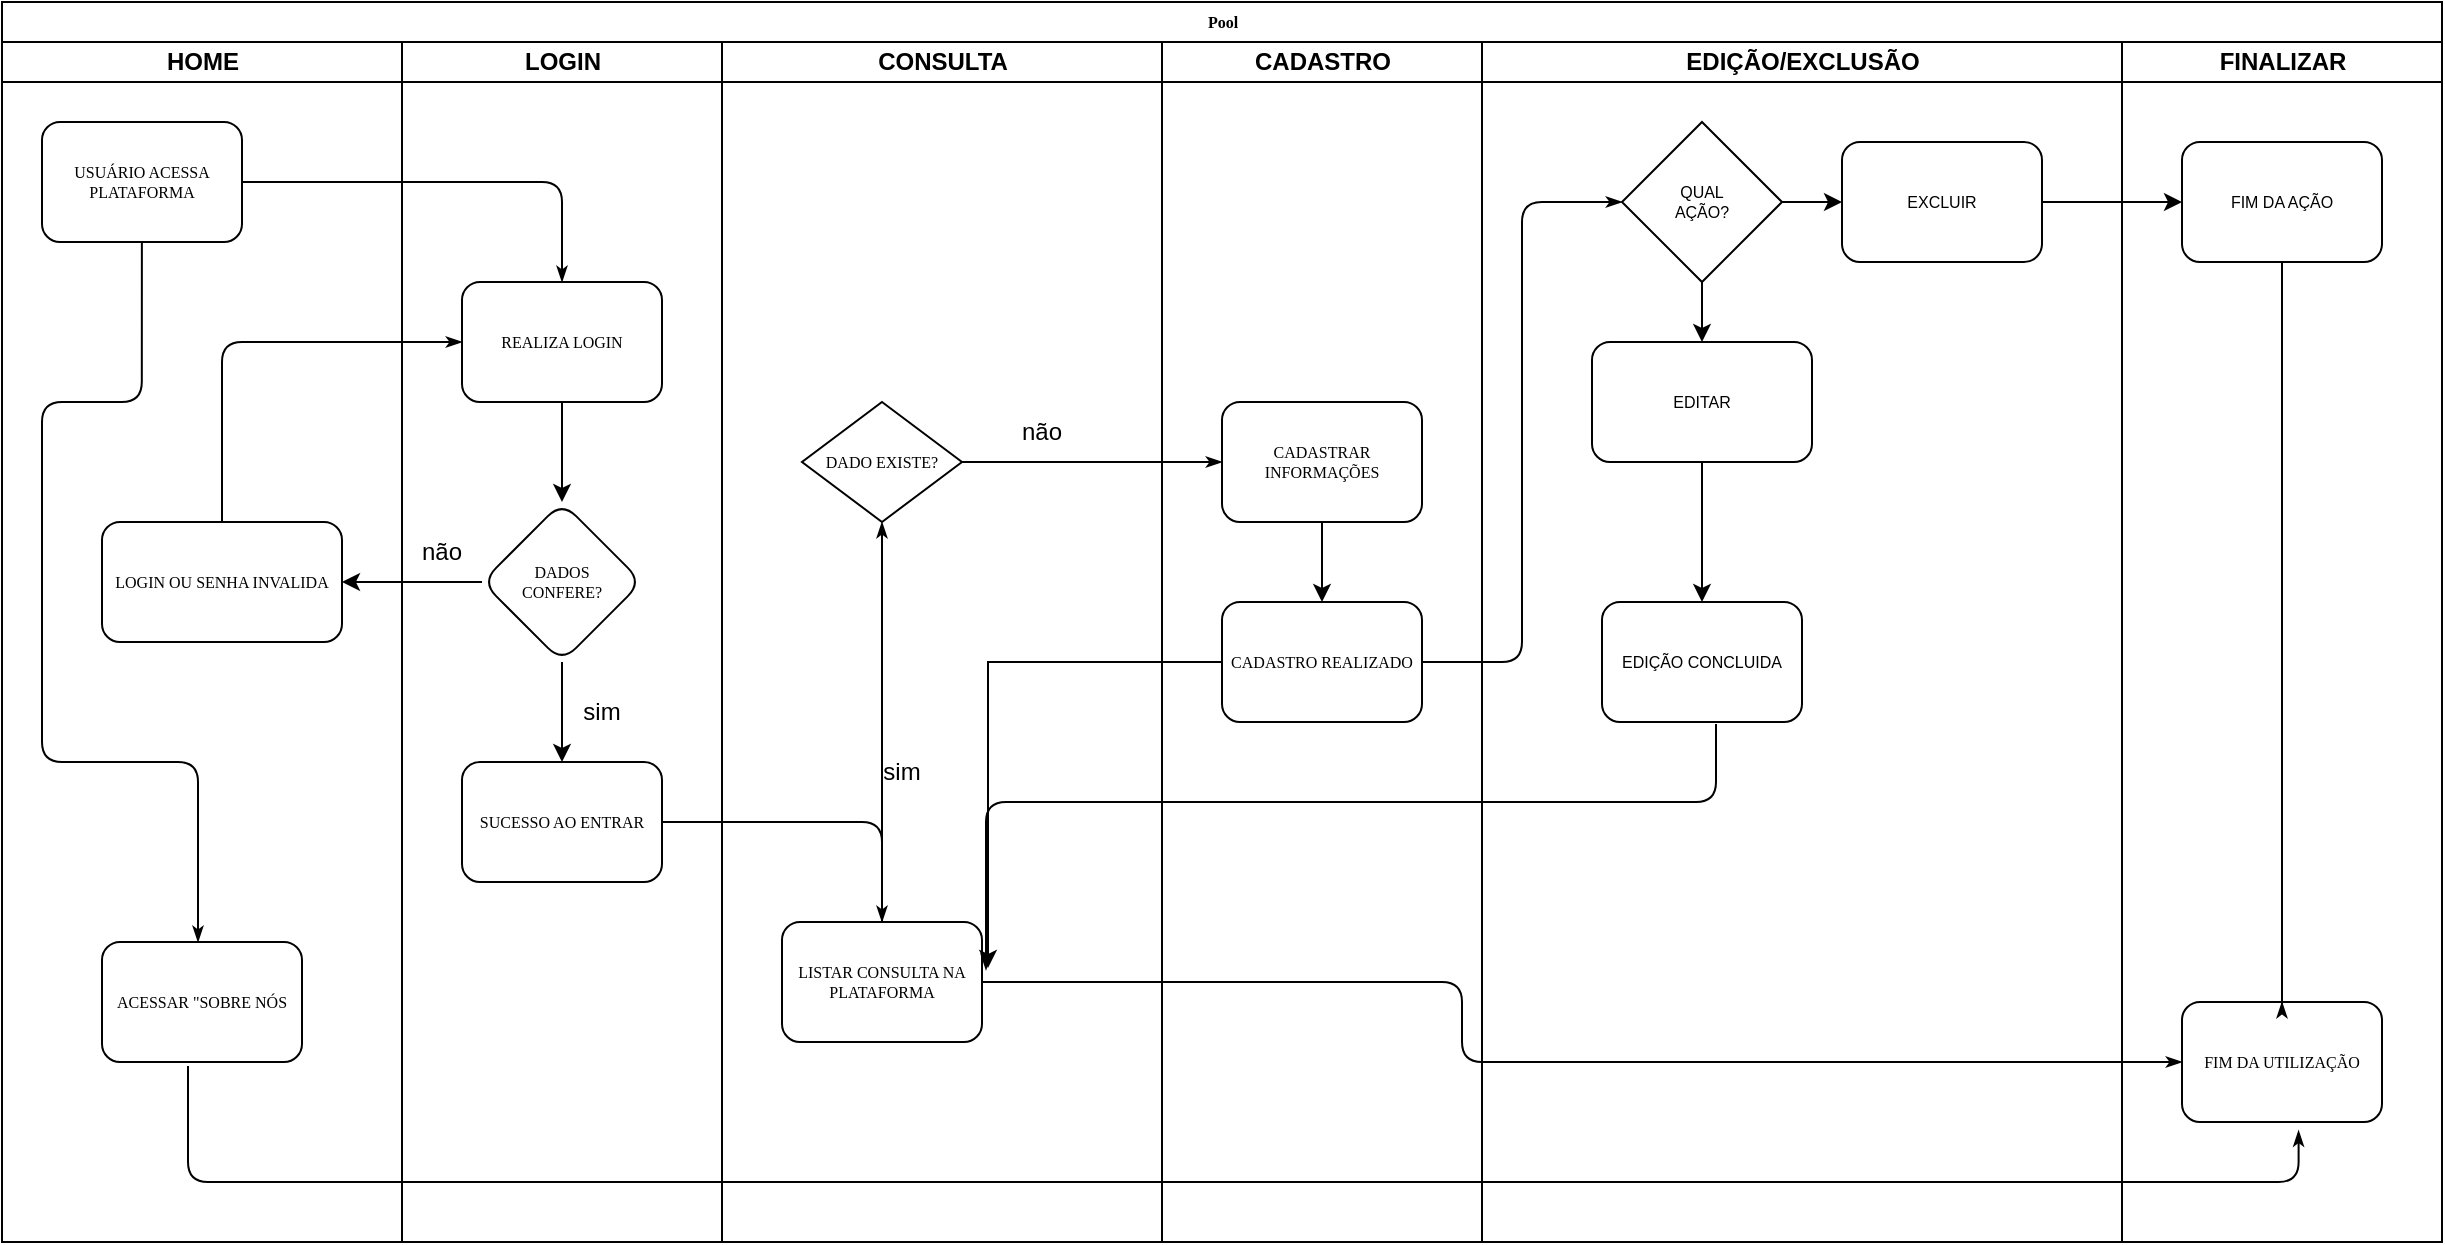 <mxfile version="22.1.5" type="device">
  <diagram name="Page-1" id="74e2e168-ea6b-b213-b513-2b3c1d86103e">
    <mxGraphModel dx="1434" dy="768" grid="1" gridSize="10" guides="1" tooltips="1" connect="1" arrows="1" fold="1" page="1" pageScale="1" pageWidth="1100" pageHeight="850" background="none" math="0" shadow="0">
      <root>
        <mxCell id="0" />
        <mxCell id="1" parent="0" />
        <mxCell id="77e6c97f196da883-1" value="Pool" style="swimlane;html=1;childLayout=stackLayout;startSize=20;rounded=0;shadow=0;labelBackgroundColor=none;strokeWidth=1;fontFamily=Verdana;fontSize=8;align=center;" parent="1" vertex="1">
          <mxGeometry x="60" y="40" width="1220" height="620" as="geometry" />
        </mxCell>
        <mxCell id="77e6c97f196da883-2" value="HOME" style="swimlane;html=1;startSize=20;" parent="77e6c97f196da883-1" vertex="1">
          <mxGeometry y="20" width="200" height="600" as="geometry" />
        </mxCell>
        <mxCell id="77e6c97f196da883-8" value="USUÁRIO ACESSA PLATAFORMA" style="rounded=1;whiteSpace=wrap;html=1;shadow=0;labelBackgroundColor=none;strokeWidth=1;fontFamily=Verdana;fontSize=8;align=center;" parent="77e6c97f196da883-2" vertex="1">
          <mxGeometry x="20" y="40" width="100" height="60" as="geometry" />
        </mxCell>
        <mxCell id="77e6c97f196da883-10" value="ACESSAR &quot;SOBRE NÓS" style="rounded=1;whiteSpace=wrap;html=1;shadow=0;labelBackgroundColor=none;strokeWidth=1;fontFamily=Verdana;fontSize=8;align=center;" parent="77e6c97f196da883-2" vertex="1">
          <mxGeometry x="50" y="450" width="100" height="60" as="geometry" />
        </mxCell>
        <mxCell id="Syl3tQ7xj-hKyzidFW7Y-5" value="LOGIN OU SENHA INVALIDA" style="whiteSpace=wrap;html=1;fontSize=8;fontFamily=Verdana;rounded=1;shadow=0;labelBackgroundColor=none;strokeWidth=1;" vertex="1" parent="77e6c97f196da883-2">
          <mxGeometry x="50" y="240" width="120" height="60" as="geometry" />
        </mxCell>
        <mxCell id="Syl3tQ7xj-hKyzidFW7Y-30" style="edgeStyle=orthogonalEdgeStyle;rounded=1;html=1;labelBackgroundColor=none;startArrow=none;startFill=0;startSize=5;endArrow=classicThin;endFill=1;endSize=5;jettySize=auto;orthogonalLoop=1;strokeWidth=1;fontFamily=Verdana;fontSize=8;exitX=0.5;exitY=1;exitDx=0;exitDy=0;" edge="1" parent="77e6c97f196da883-2">
          <mxGeometry relative="1" as="geometry">
            <mxPoint x="69.94" y="100" as="sourcePoint" />
            <mxPoint x="98" y="450" as="targetPoint" />
            <Array as="points">
              <mxPoint x="70" y="180" />
              <mxPoint x="20" y="180" />
              <mxPoint x="20" y="360" />
              <mxPoint x="98" y="360" />
            </Array>
          </mxGeometry>
        </mxCell>
        <mxCell id="77e6c97f196da883-26" style="edgeStyle=orthogonalEdgeStyle;rounded=1;html=1;labelBackgroundColor=none;startArrow=none;startFill=0;startSize=5;endArrow=classicThin;endFill=1;endSize=5;jettySize=auto;orthogonalLoop=1;strokeWidth=1;fontFamily=Verdana;fontSize=8" parent="77e6c97f196da883-1" source="77e6c97f196da883-8" target="77e6c97f196da883-11" edge="1">
          <mxGeometry relative="1" as="geometry" />
        </mxCell>
        <mxCell id="77e6c97f196da883-28" style="edgeStyle=orthogonalEdgeStyle;rounded=1;html=1;labelBackgroundColor=none;startArrow=none;startFill=0;startSize=5;endArrow=classicThin;endFill=1;endSize=5;jettySize=auto;orthogonalLoop=1;strokeWidth=1;fontFamily=Verdana;fontSize=8" parent="77e6c97f196da883-1" source="77e6c97f196da883-9" target="77e6c97f196da883-12" edge="1">
          <mxGeometry relative="1" as="geometry" />
        </mxCell>
        <mxCell id="77e6c97f196da883-33" style="edgeStyle=orthogonalEdgeStyle;rounded=1;html=1;labelBackgroundColor=none;startArrow=none;startFill=0;startSize=5;endArrow=classicThin;endFill=1;endSize=5;jettySize=auto;orthogonalLoop=1;strokeWidth=1;fontFamily=Verdana;fontSize=8" parent="77e6c97f196da883-1" source="77e6c97f196da883-13" target="77e6c97f196da883-15" edge="1">
          <mxGeometry relative="1" as="geometry" />
        </mxCell>
        <mxCell id="77e6c97f196da883-3" value="LOGIN" style="swimlane;html=1;startSize=20;" parent="77e6c97f196da883-1" vertex="1">
          <mxGeometry x="200" y="20" width="160" height="600" as="geometry" />
        </mxCell>
        <mxCell id="Syl3tQ7xj-hKyzidFW7Y-3" value="" style="edgeStyle=orthogonalEdgeStyle;rounded=0;orthogonalLoop=1;jettySize=auto;html=1;" edge="1" parent="77e6c97f196da883-3" source="77e6c97f196da883-11" target="Syl3tQ7xj-hKyzidFW7Y-2">
          <mxGeometry relative="1" as="geometry" />
        </mxCell>
        <mxCell id="77e6c97f196da883-11" value="REALIZA LOGIN" style="rounded=1;whiteSpace=wrap;html=1;shadow=0;labelBackgroundColor=none;strokeWidth=1;fontFamily=Verdana;fontSize=8;align=center;" parent="77e6c97f196da883-3" vertex="1">
          <mxGeometry x="30" y="120" width="100" height="60" as="geometry" />
        </mxCell>
        <mxCell id="77e6c97f196da883-9" value="SUCESSO AO ENTRAR" style="rounded=1;whiteSpace=wrap;html=1;shadow=0;labelBackgroundColor=none;strokeWidth=1;fontFamily=Verdana;fontSize=8;align=center;" parent="77e6c97f196da883-3" vertex="1">
          <mxGeometry x="30" y="360" width="100" height="60" as="geometry" />
        </mxCell>
        <mxCell id="Syl3tQ7xj-hKyzidFW7Y-4" value="" style="edgeStyle=orthogonalEdgeStyle;rounded=0;orthogonalLoop=1;jettySize=auto;html=1;" edge="1" parent="77e6c97f196da883-3" source="Syl3tQ7xj-hKyzidFW7Y-2" target="77e6c97f196da883-9">
          <mxGeometry relative="1" as="geometry" />
        </mxCell>
        <mxCell id="Syl3tQ7xj-hKyzidFW7Y-2" value="DADOS&lt;br&gt;CONFERE?" style="rhombus;whiteSpace=wrap;html=1;fontSize=8;fontFamily=Verdana;rounded=1;shadow=0;labelBackgroundColor=none;strokeWidth=1;" vertex="1" parent="77e6c97f196da883-3">
          <mxGeometry x="40" y="230" width="80" height="80" as="geometry" />
        </mxCell>
        <mxCell id="Syl3tQ7xj-hKyzidFW7Y-11" value="não" style="text;html=1;strokeColor=none;fillColor=none;align=center;verticalAlign=middle;whiteSpace=wrap;rounded=0;" vertex="1" parent="77e6c97f196da883-3">
          <mxGeometry x="-10" y="240" width="60" height="30" as="geometry" />
        </mxCell>
        <mxCell id="Syl3tQ7xj-hKyzidFW7Y-13" value="sim" style="text;html=1;strokeColor=none;fillColor=none;align=center;verticalAlign=middle;whiteSpace=wrap;rounded=0;" vertex="1" parent="77e6c97f196da883-3">
          <mxGeometry x="70" y="320" width="60" height="30" as="geometry" />
        </mxCell>
        <mxCell id="77e6c97f196da883-4" value="CONSULTA" style="swimlane;html=1;startSize=20;" parent="77e6c97f196da883-1" vertex="1">
          <mxGeometry x="360" y="20" width="220" height="600" as="geometry" />
        </mxCell>
        <mxCell id="77e6c97f196da883-12" value="LISTAR CONSULTA NA PLATAFORMA" style="rounded=1;whiteSpace=wrap;html=1;shadow=0;labelBackgroundColor=none;strokeWidth=1;fontFamily=Verdana;fontSize=8;align=center;" parent="77e6c97f196da883-4" vertex="1">
          <mxGeometry x="30" y="440" width="100" height="60" as="geometry" />
        </mxCell>
        <mxCell id="77e6c97f196da883-13" value="DADO EXISTE?" style="rhombus;whiteSpace=wrap;html=1;rounded=0;shadow=0;labelBackgroundColor=none;strokeWidth=1;fontFamily=Verdana;fontSize=8;align=center;" parent="77e6c97f196da883-4" vertex="1">
          <mxGeometry x="40" y="180" width="80" height="60" as="geometry" />
        </mxCell>
        <mxCell id="77e6c97f196da883-29" style="edgeStyle=orthogonalEdgeStyle;rounded=1;html=1;labelBackgroundColor=none;startArrow=none;startFill=0;startSize=5;endArrow=classicThin;endFill=1;endSize=5;jettySize=auto;orthogonalLoop=1;strokeWidth=1;fontFamily=Verdana;fontSize=8" parent="77e6c97f196da883-4" source="77e6c97f196da883-12" target="77e6c97f196da883-13" edge="1">
          <mxGeometry relative="1" as="geometry" />
        </mxCell>
        <mxCell id="Syl3tQ7xj-hKyzidFW7Y-14" value="sim" style="text;html=1;strokeColor=none;fillColor=none;align=center;verticalAlign=middle;whiteSpace=wrap;rounded=0;" vertex="1" parent="77e6c97f196da883-4">
          <mxGeometry x="60" y="350" width="60" height="30" as="geometry" />
        </mxCell>
        <mxCell id="Syl3tQ7xj-hKyzidFW7Y-15" value="não" style="text;html=1;strokeColor=none;fillColor=none;align=center;verticalAlign=middle;whiteSpace=wrap;rounded=0;" vertex="1" parent="77e6c97f196da883-4">
          <mxGeometry x="130" y="180" width="60" height="30" as="geometry" />
        </mxCell>
        <mxCell id="77e6c97f196da883-5" value="CADASTRO" style="swimlane;html=1;startSize=20;" parent="77e6c97f196da883-1" vertex="1">
          <mxGeometry x="580" y="20" width="160" height="600" as="geometry" />
        </mxCell>
        <mxCell id="Syl3tQ7xj-hKyzidFW7Y-17" value="" style="edgeStyle=orthogonalEdgeStyle;rounded=0;orthogonalLoop=1;jettySize=auto;html=1;" edge="1" parent="77e6c97f196da883-5" source="77e6c97f196da883-15" target="77e6c97f196da883-17">
          <mxGeometry relative="1" as="geometry" />
        </mxCell>
        <mxCell id="77e6c97f196da883-15" value="CADASTRAR INFORMAÇÕES" style="rounded=1;whiteSpace=wrap;html=1;shadow=0;labelBackgroundColor=none;strokeWidth=1;fontFamily=Verdana;fontSize=8;align=center;" parent="77e6c97f196da883-5" vertex="1">
          <mxGeometry x="30" y="180" width="100" height="60" as="geometry" />
        </mxCell>
        <mxCell id="77e6c97f196da883-17" value="CADASTRO REALIZADO" style="rounded=1;whiteSpace=wrap;html=1;shadow=0;labelBackgroundColor=none;strokeWidth=1;fontFamily=Verdana;fontSize=8;align=center;" parent="77e6c97f196da883-5" vertex="1">
          <mxGeometry x="30" y="280" width="100" height="60" as="geometry" />
        </mxCell>
        <mxCell id="77e6c97f196da883-6" value="EDIÇÃO/EXCLUSÃO" style="swimlane;html=1;startSize=20;" parent="77e6c97f196da883-1" vertex="1">
          <mxGeometry x="740" y="20" width="320" height="600" as="geometry" />
        </mxCell>
        <mxCell id="Syl3tQ7xj-hKyzidFW7Y-25" value="" style="edgeStyle=orthogonalEdgeStyle;rounded=0;orthogonalLoop=1;jettySize=auto;html=1;" edge="1" parent="77e6c97f196da883-6" source="Syl3tQ7xj-hKyzidFW7Y-19" target="Syl3tQ7xj-hKyzidFW7Y-24">
          <mxGeometry relative="1" as="geometry" />
        </mxCell>
        <mxCell id="Syl3tQ7xj-hKyzidFW7Y-27" value="" style="edgeStyle=orthogonalEdgeStyle;rounded=0;orthogonalLoop=1;jettySize=auto;html=1;" edge="1" parent="77e6c97f196da883-6" source="Syl3tQ7xj-hKyzidFW7Y-19" target="Syl3tQ7xj-hKyzidFW7Y-26">
          <mxGeometry relative="1" as="geometry" />
        </mxCell>
        <mxCell id="Syl3tQ7xj-hKyzidFW7Y-19" value="QUAL&lt;br style=&quot;font-size: 8px;&quot;&gt;AÇÃO?" style="rhombus;whiteSpace=wrap;html=1;fontSize=8;" vertex="1" parent="77e6c97f196da883-6">
          <mxGeometry x="70" y="40" width="80" height="80" as="geometry" />
        </mxCell>
        <mxCell id="Syl3tQ7xj-hKyzidFW7Y-24" value="EXCLUIR" style="rounded=1;whiteSpace=wrap;html=1;fontSize=8;" vertex="1" parent="77e6c97f196da883-6">
          <mxGeometry x="180" y="50" width="100" height="60" as="geometry" />
        </mxCell>
        <mxCell id="Syl3tQ7xj-hKyzidFW7Y-33" value="" style="edgeStyle=orthogonalEdgeStyle;rounded=0;orthogonalLoop=1;jettySize=auto;html=1;" edge="1" parent="77e6c97f196da883-6" source="Syl3tQ7xj-hKyzidFW7Y-26" target="Syl3tQ7xj-hKyzidFW7Y-32">
          <mxGeometry relative="1" as="geometry" />
        </mxCell>
        <mxCell id="Syl3tQ7xj-hKyzidFW7Y-26" value="EDITAR" style="rounded=1;whiteSpace=wrap;html=1;fontSize=8;" vertex="1" parent="77e6c97f196da883-6">
          <mxGeometry x="55" y="150" width="110" height="60" as="geometry" />
        </mxCell>
        <mxCell id="Syl3tQ7xj-hKyzidFW7Y-32" value="EDIÇÃO CONCLUIDA" style="rounded=1;whiteSpace=wrap;html=1;fontSize=8;" vertex="1" parent="77e6c97f196da883-6">
          <mxGeometry x="60" y="280" width="100" height="60" as="geometry" />
        </mxCell>
        <mxCell id="77e6c97f196da883-7" value="FINALIZAR" style="swimlane;html=1;startSize=20;" parent="77e6c97f196da883-1" vertex="1">
          <mxGeometry x="1060" y="20" width="160" height="600" as="geometry" />
        </mxCell>
        <mxCell id="77e6c97f196da883-24" value="FIM DA UTILIZAÇÃO" style="rounded=1;whiteSpace=wrap;html=1;shadow=0;labelBackgroundColor=none;strokeWidth=1;fontFamily=Verdana;fontSize=8;align=center;" parent="77e6c97f196da883-7" vertex="1">
          <mxGeometry x="30" y="480" width="100" height="60" as="geometry" />
        </mxCell>
        <mxCell id="Syl3tQ7xj-hKyzidFW7Y-28" value="FIM DA AÇÃO" style="rounded=1;whiteSpace=wrap;html=1;fontSize=8;" vertex="1" parent="77e6c97f196da883-7">
          <mxGeometry x="30" y="50" width="100" height="60" as="geometry" />
        </mxCell>
        <mxCell id="Syl3tQ7xj-hKyzidFW7Y-36" style="edgeStyle=orthogonalEdgeStyle;rounded=1;html=1;labelBackgroundColor=none;startArrow=none;startFill=0;startSize=5;endArrow=classicThin;endFill=1;endSize=5;jettySize=auto;orthogonalLoop=1;strokeWidth=1;fontFamily=Verdana;fontSize=8;exitX=0.5;exitY=1;exitDx=0;exitDy=0;" edge="1" parent="77e6c97f196da883-7" source="Syl3tQ7xj-hKyzidFW7Y-28">
          <mxGeometry relative="1" as="geometry">
            <mxPoint x="-193" y="351" as="sourcePoint" />
            <mxPoint x="80" y="480" as="targetPoint" />
            <Array as="points">
              <mxPoint x="80" y="481" />
            </Array>
          </mxGeometry>
        </mxCell>
        <mxCell id="Syl3tQ7xj-hKyzidFW7Y-6" value="" style="edgeStyle=orthogonalEdgeStyle;rounded=0;orthogonalLoop=1;jettySize=auto;html=1;" edge="1" parent="77e6c97f196da883-1" source="Syl3tQ7xj-hKyzidFW7Y-2" target="Syl3tQ7xj-hKyzidFW7Y-5">
          <mxGeometry relative="1" as="geometry" />
        </mxCell>
        <mxCell id="Syl3tQ7xj-hKyzidFW7Y-10" style="edgeStyle=orthogonalEdgeStyle;rounded=1;html=1;labelBackgroundColor=none;startArrow=none;startFill=0;startSize=5;endArrow=classicThin;endFill=1;endSize=5;jettySize=auto;orthogonalLoop=1;strokeWidth=1;fontFamily=Verdana;fontSize=8;entryX=0;entryY=0.5;entryDx=0;entryDy=0;exitX=0.5;exitY=0;exitDx=0;exitDy=0;" edge="1" parent="77e6c97f196da883-1" source="Syl3tQ7xj-hKyzidFW7Y-5" target="77e6c97f196da883-11">
          <mxGeometry relative="1" as="geometry">
            <mxPoint x="80" y="260" as="sourcePoint" />
            <mxPoint x="50" y="220" as="targetPoint" />
            <Array as="points">
              <mxPoint x="110" y="170" />
            </Array>
          </mxGeometry>
        </mxCell>
        <mxCell id="Syl3tQ7xj-hKyzidFW7Y-18" style="edgeStyle=orthogonalEdgeStyle;rounded=1;html=1;labelBackgroundColor=none;startArrow=none;startFill=0;startSize=5;endArrow=classicThin;endFill=1;endSize=5;jettySize=auto;orthogonalLoop=1;strokeWidth=1;fontFamily=Verdana;fontSize=8;entryX=0;entryY=0.5;entryDx=0;entryDy=0;" edge="1" parent="77e6c97f196da883-1" source="77e6c97f196da883-17" target="Syl3tQ7xj-hKyzidFW7Y-19">
          <mxGeometry relative="1" as="geometry">
            <mxPoint x="450" y="300" as="sourcePoint" />
            <mxPoint x="690" y="180" as="targetPoint" />
          </mxGeometry>
        </mxCell>
        <mxCell id="Syl3tQ7xj-hKyzidFW7Y-29" value="" style="edgeStyle=orthogonalEdgeStyle;rounded=0;orthogonalLoop=1;jettySize=auto;html=1;" edge="1" parent="77e6c97f196da883-1" source="Syl3tQ7xj-hKyzidFW7Y-24" target="Syl3tQ7xj-hKyzidFW7Y-28">
          <mxGeometry relative="1" as="geometry" />
        </mxCell>
        <mxCell id="Syl3tQ7xj-hKyzidFW7Y-31" value="" style="edgeStyle=orthogonalEdgeStyle;rounded=0;orthogonalLoop=1;jettySize=auto;html=1;entryX=1.03;entryY=0.383;entryDx=0;entryDy=0;entryPerimeter=0;" edge="1" parent="77e6c97f196da883-1" source="77e6c97f196da883-17" target="77e6c97f196da883-12">
          <mxGeometry relative="1" as="geometry">
            <Array as="points">
              <mxPoint x="493" y="330" />
            </Array>
          </mxGeometry>
        </mxCell>
        <mxCell id="Syl3tQ7xj-hKyzidFW7Y-34" style="edgeStyle=orthogonalEdgeStyle;rounded=1;html=1;labelBackgroundColor=none;startArrow=none;startFill=0;startSize=5;endArrow=classicThin;endFill=1;endSize=5;jettySize=auto;orthogonalLoop=1;strokeWidth=1;fontFamily=Verdana;fontSize=8;entryX=1.02;entryY=0.4;entryDx=0;entryDy=0;exitX=0.57;exitY=1.017;exitDx=0;exitDy=0;entryPerimeter=0;exitPerimeter=0;" edge="1" parent="77e6c97f196da883-1" source="Syl3tQ7xj-hKyzidFW7Y-32" target="77e6c97f196da883-12">
          <mxGeometry relative="1" as="geometry">
            <mxPoint x="79.94" y="130" as="sourcePoint" />
            <mxPoint x="108" y="608" as="targetPoint" />
            <Array as="points">
              <mxPoint x="857" y="400" />
              <mxPoint x="492" y="400" />
            </Array>
          </mxGeometry>
        </mxCell>
        <mxCell id="107ba76e4e335f99-5" style="edgeStyle=orthogonalEdgeStyle;rounded=1;html=1;labelBackgroundColor=none;startArrow=none;startFill=0;startSize=5;endArrow=classicThin;endFill=1;endSize=5;jettySize=auto;orthogonalLoop=1;strokeWidth=1;fontFamily=Verdana;fontSize=8;entryX=0.583;entryY=1.071;entryDx=0;entryDy=0;entryPerimeter=0;exitX=0.43;exitY=1.033;exitDx=0;exitDy=0;exitPerimeter=0;" parent="77e6c97f196da883-1" source="77e6c97f196da883-10" target="77e6c97f196da883-24" edge="1">
          <mxGeometry relative="1" as="geometry">
            <Array as="points">
              <mxPoint x="93" y="590" />
              <mxPoint x="1148" y="590" />
            </Array>
            <mxPoint x="130" y="660" as="sourcePoint" />
            <mxPoint x="1140" y="740.0" as="targetPoint" />
          </mxGeometry>
        </mxCell>
        <mxCell id="Syl3tQ7xj-hKyzidFW7Y-35" style="edgeStyle=orthogonalEdgeStyle;rounded=1;html=1;labelBackgroundColor=none;startArrow=none;startFill=0;startSize=5;endArrow=classicThin;endFill=1;endSize=5;jettySize=auto;orthogonalLoop=1;strokeWidth=1;fontFamily=Verdana;fontSize=8;entryX=0;entryY=0.5;entryDx=0;entryDy=0;exitX=1;exitY=0.5;exitDx=0;exitDy=0;" edge="1" parent="77e6c97f196da883-1" source="77e6c97f196da883-12" target="77e6c97f196da883-24">
          <mxGeometry relative="1" as="geometry">
            <mxPoint x="730" y="450" as="sourcePoint" />
            <mxPoint x="1080" y="530" as="targetPoint" />
            <Array as="points">
              <mxPoint x="730" y="490" />
              <mxPoint x="730" y="530" />
            </Array>
          </mxGeometry>
        </mxCell>
      </root>
    </mxGraphModel>
  </diagram>
</mxfile>
